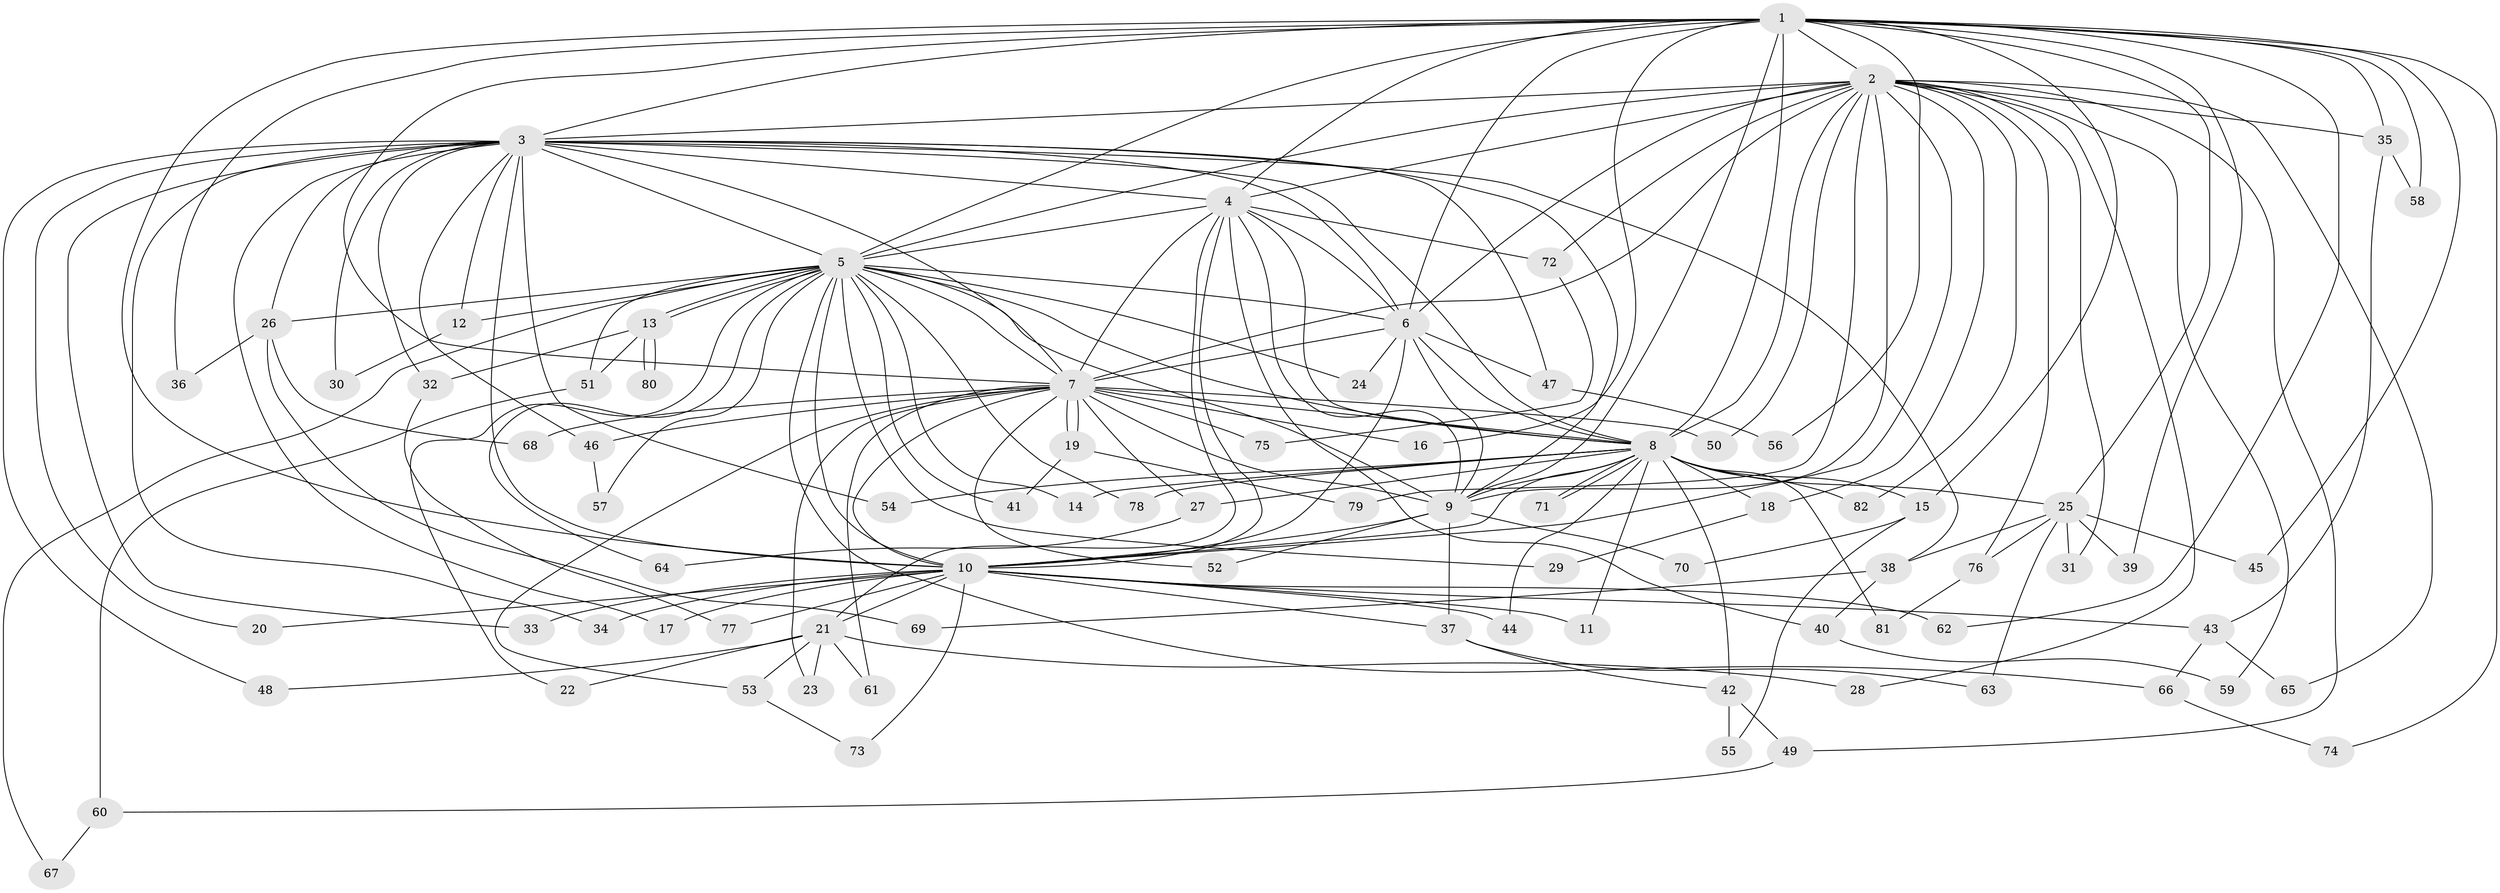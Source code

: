 // Generated by graph-tools (version 1.1) at 2025/34/03/09/25 02:34:38]
// undirected, 82 vertices, 189 edges
graph export_dot {
graph [start="1"]
  node [color=gray90,style=filled];
  1;
  2;
  3;
  4;
  5;
  6;
  7;
  8;
  9;
  10;
  11;
  12;
  13;
  14;
  15;
  16;
  17;
  18;
  19;
  20;
  21;
  22;
  23;
  24;
  25;
  26;
  27;
  28;
  29;
  30;
  31;
  32;
  33;
  34;
  35;
  36;
  37;
  38;
  39;
  40;
  41;
  42;
  43;
  44;
  45;
  46;
  47;
  48;
  49;
  50;
  51;
  52;
  53;
  54;
  55;
  56;
  57;
  58;
  59;
  60;
  61;
  62;
  63;
  64;
  65;
  66;
  67;
  68;
  69;
  70;
  71;
  72;
  73;
  74;
  75;
  76;
  77;
  78;
  79;
  80;
  81;
  82;
  1 -- 2;
  1 -- 3;
  1 -- 4;
  1 -- 5;
  1 -- 6;
  1 -- 7;
  1 -- 8;
  1 -- 9;
  1 -- 10;
  1 -- 15;
  1 -- 16;
  1 -- 25;
  1 -- 35;
  1 -- 36;
  1 -- 39;
  1 -- 45;
  1 -- 56;
  1 -- 58;
  1 -- 62;
  1 -- 74;
  2 -- 3;
  2 -- 4;
  2 -- 5;
  2 -- 6;
  2 -- 7;
  2 -- 8;
  2 -- 9;
  2 -- 10;
  2 -- 18;
  2 -- 28;
  2 -- 31;
  2 -- 35;
  2 -- 49;
  2 -- 50;
  2 -- 59;
  2 -- 65;
  2 -- 72;
  2 -- 76;
  2 -- 79;
  2 -- 82;
  3 -- 4;
  3 -- 5;
  3 -- 6;
  3 -- 7;
  3 -- 8;
  3 -- 9;
  3 -- 10;
  3 -- 12;
  3 -- 17;
  3 -- 20;
  3 -- 26;
  3 -- 30;
  3 -- 32;
  3 -- 33;
  3 -- 34;
  3 -- 38;
  3 -- 46;
  3 -- 47;
  3 -- 48;
  3 -- 54;
  4 -- 5;
  4 -- 6;
  4 -- 7;
  4 -- 8;
  4 -- 9;
  4 -- 10;
  4 -- 21;
  4 -- 40;
  4 -- 72;
  5 -- 6;
  5 -- 7;
  5 -- 8;
  5 -- 9;
  5 -- 10;
  5 -- 12;
  5 -- 13;
  5 -- 13;
  5 -- 14;
  5 -- 22;
  5 -- 24;
  5 -- 26;
  5 -- 29;
  5 -- 41;
  5 -- 51;
  5 -- 57;
  5 -- 64;
  5 -- 66;
  5 -- 67;
  5 -- 78;
  6 -- 7;
  6 -- 8;
  6 -- 9;
  6 -- 10;
  6 -- 24;
  6 -- 47;
  7 -- 8;
  7 -- 9;
  7 -- 10;
  7 -- 16;
  7 -- 19;
  7 -- 19;
  7 -- 23;
  7 -- 27;
  7 -- 46;
  7 -- 50;
  7 -- 52;
  7 -- 53;
  7 -- 61;
  7 -- 68;
  7 -- 75;
  8 -- 9;
  8 -- 10;
  8 -- 11;
  8 -- 14;
  8 -- 15;
  8 -- 18;
  8 -- 25;
  8 -- 27;
  8 -- 42;
  8 -- 44;
  8 -- 54;
  8 -- 71;
  8 -- 71;
  8 -- 78;
  8 -- 81;
  8 -- 82;
  9 -- 10;
  9 -- 37;
  9 -- 52;
  9 -- 70;
  10 -- 11;
  10 -- 17;
  10 -- 20;
  10 -- 21;
  10 -- 33;
  10 -- 34;
  10 -- 37;
  10 -- 43;
  10 -- 44;
  10 -- 62;
  10 -- 73;
  10 -- 77;
  12 -- 30;
  13 -- 32;
  13 -- 51;
  13 -- 80;
  13 -- 80;
  15 -- 55;
  15 -- 70;
  18 -- 29;
  19 -- 41;
  19 -- 79;
  21 -- 22;
  21 -- 23;
  21 -- 28;
  21 -- 48;
  21 -- 53;
  21 -- 61;
  25 -- 31;
  25 -- 38;
  25 -- 39;
  25 -- 45;
  25 -- 63;
  25 -- 76;
  26 -- 36;
  26 -- 68;
  26 -- 69;
  27 -- 64;
  32 -- 77;
  35 -- 43;
  35 -- 58;
  37 -- 42;
  37 -- 63;
  38 -- 40;
  38 -- 69;
  40 -- 59;
  42 -- 49;
  42 -- 55;
  43 -- 65;
  43 -- 66;
  46 -- 57;
  47 -- 56;
  49 -- 60;
  51 -- 60;
  53 -- 73;
  60 -- 67;
  66 -- 74;
  72 -- 75;
  76 -- 81;
}

